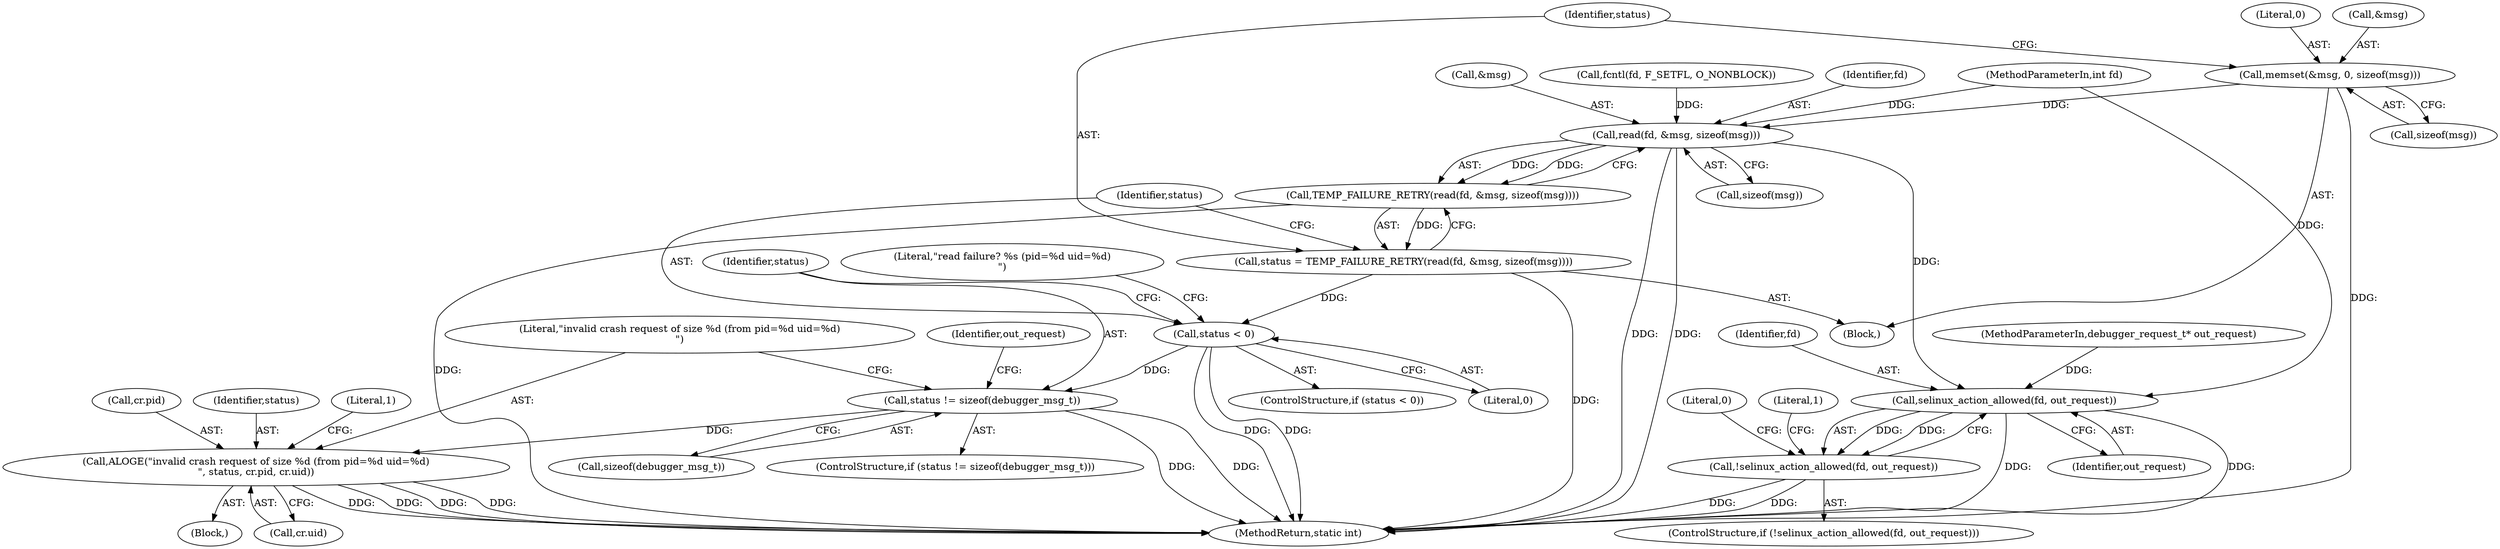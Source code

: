 digraph "0_Android_d7603583f90c2bc6074a4ee2886bd28082d7c65b_0@API" {
"1000183" [label="(Call,memset(&msg, 0, sizeof(msg)))"];
"1000192" [label="(Call,read(fd, &msg, sizeof(msg)))"];
"1000191" [label="(Call,TEMP_FAILURE_RETRY(read(fd, &msg, sizeof(msg))))"];
"1000189" [label="(Call,status = TEMP_FAILURE_RETRY(read(fd, &msg, sizeof(msg))))"];
"1000199" [label="(Call,status < 0)"];
"1000217" [label="(Call,status != sizeof(debugger_msg_t))"];
"1000222" [label="(Call,ALOGE(\"invalid crash request of size %d (from pid=%d uid=%d)\n\", status, cr.pid, cr.uid))"];
"1000375" [label="(Call,selinux_action_allowed(fd, out_request))"];
"1000374" [label="(Call,!selinux_action_allowed(fd, out_request))"];
"1000189" [label="(Call,status = TEMP_FAILURE_RETRY(read(fd, &msg, sizeof(msg))))"];
"1000184" [label="(Call,&msg)"];
"1000102" [label="(MethodParameterIn,debugger_request_t* out_request)"];
"1000219" [label="(Call,sizeof(debugger_msg_t))"];
"1000204" [label="(Literal,\"read failure? %s (pid=%d uid=%d)\n\")"];
"1000101" [label="(MethodParameterIn,int fd)"];
"1000199" [label="(Call,status < 0)"];
"1000223" [label="(Literal,\"invalid crash request of size %d (from pid=%d uid=%d)\n\")"];
"1000221" [label="(Block,)"];
"1000375" [label="(Call,selinux_action_allowed(fd, out_request))"];
"1000194" [label="(Call,&msg)"];
"1000196" [label="(Call,sizeof(msg))"];
"1000225" [label="(Call,cr.pid)"];
"1000380" [label="(Literal,1)"];
"1000236" [label="(Identifier,out_request)"];
"1000133" [label="(Call,fcntl(fd, F_SETFL, O_NONBLOCK))"];
"1000193" [label="(Identifier,fd)"];
"1000191" [label="(Call,TEMP_FAILURE_RETRY(read(fd, &msg, sizeof(msg))))"];
"1000387" [label="(Literal,0)"];
"1000190" [label="(Identifier,status)"];
"1000376" [label="(Identifier,fd)"];
"1000186" [label="(Literal,0)"];
"1000388" [label="(MethodReturn,static int)"];
"1000187" [label="(Call,sizeof(msg))"];
"1000200" [label="(Identifier,status)"];
"1000216" [label="(ControlStructure,if (status != sizeof(debugger_msg_t)))"];
"1000377" [label="(Identifier,out_request)"];
"1000224" [label="(Identifier,status)"];
"1000198" [label="(ControlStructure,if (status < 0))"];
"1000222" [label="(Call,ALOGE(\"invalid crash request of size %d (from pid=%d uid=%d)\n\", status, cr.pid, cr.uid))"];
"1000192" [label="(Call,read(fd, &msg, sizeof(msg)))"];
"1000183" [label="(Call,memset(&msg, 0, sizeof(msg)))"];
"1000217" [label="(Call,status != sizeof(debugger_msg_t))"];
"1000228" [label="(Call,cr.uid)"];
"1000218" [label="(Identifier,status)"];
"1000201" [label="(Literal,0)"];
"1000233" [label="(Literal,1)"];
"1000103" [label="(Block,)"];
"1000373" [label="(ControlStructure,if (!selinux_action_allowed(fd, out_request)))"];
"1000374" [label="(Call,!selinux_action_allowed(fd, out_request))"];
"1000183" -> "1000103"  [label="AST: "];
"1000183" -> "1000187"  [label="CFG: "];
"1000184" -> "1000183"  [label="AST: "];
"1000186" -> "1000183"  [label="AST: "];
"1000187" -> "1000183"  [label="AST: "];
"1000190" -> "1000183"  [label="CFG: "];
"1000183" -> "1000388"  [label="DDG: "];
"1000183" -> "1000192"  [label="DDG: "];
"1000192" -> "1000191"  [label="AST: "];
"1000192" -> "1000196"  [label="CFG: "];
"1000193" -> "1000192"  [label="AST: "];
"1000194" -> "1000192"  [label="AST: "];
"1000196" -> "1000192"  [label="AST: "];
"1000191" -> "1000192"  [label="CFG: "];
"1000192" -> "1000388"  [label="DDG: "];
"1000192" -> "1000388"  [label="DDG: "];
"1000192" -> "1000191"  [label="DDG: "];
"1000192" -> "1000191"  [label="DDG: "];
"1000101" -> "1000192"  [label="DDG: "];
"1000133" -> "1000192"  [label="DDG: "];
"1000192" -> "1000375"  [label="DDG: "];
"1000191" -> "1000189"  [label="AST: "];
"1000189" -> "1000191"  [label="CFG: "];
"1000191" -> "1000388"  [label="DDG: "];
"1000191" -> "1000189"  [label="DDG: "];
"1000189" -> "1000103"  [label="AST: "];
"1000190" -> "1000189"  [label="AST: "];
"1000200" -> "1000189"  [label="CFG: "];
"1000189" -> "1000388"  [label="DDG: "];
"1000189" -> "1000199"  [label="DDG: "];
"1000199" -> "1000198"  [label="AST: "];
"1000199" -> "1000201"  [label="CFG: "];
"1000200" -> "1000199"  [label="AST: "];
"1000201" -> "1000199"  [label="AST: "];
"1000204" -> "1000199"  [label="CFG: "];
"1000218" -> "1000199"  [label="CFG: "];
"1000199" -> "1000388"  [label="DDG: "];
"1000199" -> "1000388"  [label="DDG: "];
"1000199" -> "1000217"  [label="DDG: "];
"1000217" -> "1000216"  [label="AST: "];
"1000217" -> "1000219"  [label="CFG: "];
"1000218" -> "1000217"  [label="AST: "];
"1000219" -> "1000217"  [label="AST: "];
"1000223" -> "1000217"  [label="CFG: "];
"1000236" -> "1000217"  [label="CFG: "];
"1000217" -> "1000388"  [label="DDG: "];
"1000217" -> "1000388"  [label="DDG: "];
"1000217" -> "1000222"  [label="DDG: "];
"1000222" -> "1000221"  [label="AST: "];
"1000222" -> "1000228"  [label="CFG: "];
"1000223" -> "1000222"  [label="AST: "];
"1000224" -> "1000222"  [label="AST: "];
"1000225" -> "1000222"  [label="AST: "];
"1000228" -> "1000222"  [label="AST: "];
"1000233" -> "1000222"  [label="CFG: "];
"1000222" -> "1000388"  [label="DDG: "];
"1000222" -> "1000388"  [label="DDG: "];
"1000222" -> "1000388"  [label="DDG: "];
"1000222" -> "1000388"  [label="DDG: "];
"1000375" -> "1000374"  [label="AST: "];
"1000375" -> "1000377"  [label="CFG: "];
"1000376" -> "1000375"  [label="AST: "];
"1000377" -> "1000375"  [label="AST: "];
"1000374" -> "1000375"  [label="CFG: "];
"1000375" -> "1000388"  [label="DDG: "];
"1000375" -> "1000388"  [label="DDG: "];
"1000375" -> "1000374"  [label="DDG: "];
"1000375" -> "1000374"  [label="DDG: "];
"1000101" -> "1000375"  [label="DDG: "];
"1000102" -> "1000375"  [label="DDG: "];
"1000374" -> "1000373"  [label="AST: "];
"1000380" -> "1000374"  [label="CFG: "];
"1000387" -> "1000374"  [label="CFG: "];
"1000374" -> "1000388"  [label="DDG: "];
"1000374" -> "1000388"  [label="DDG: "];
}
